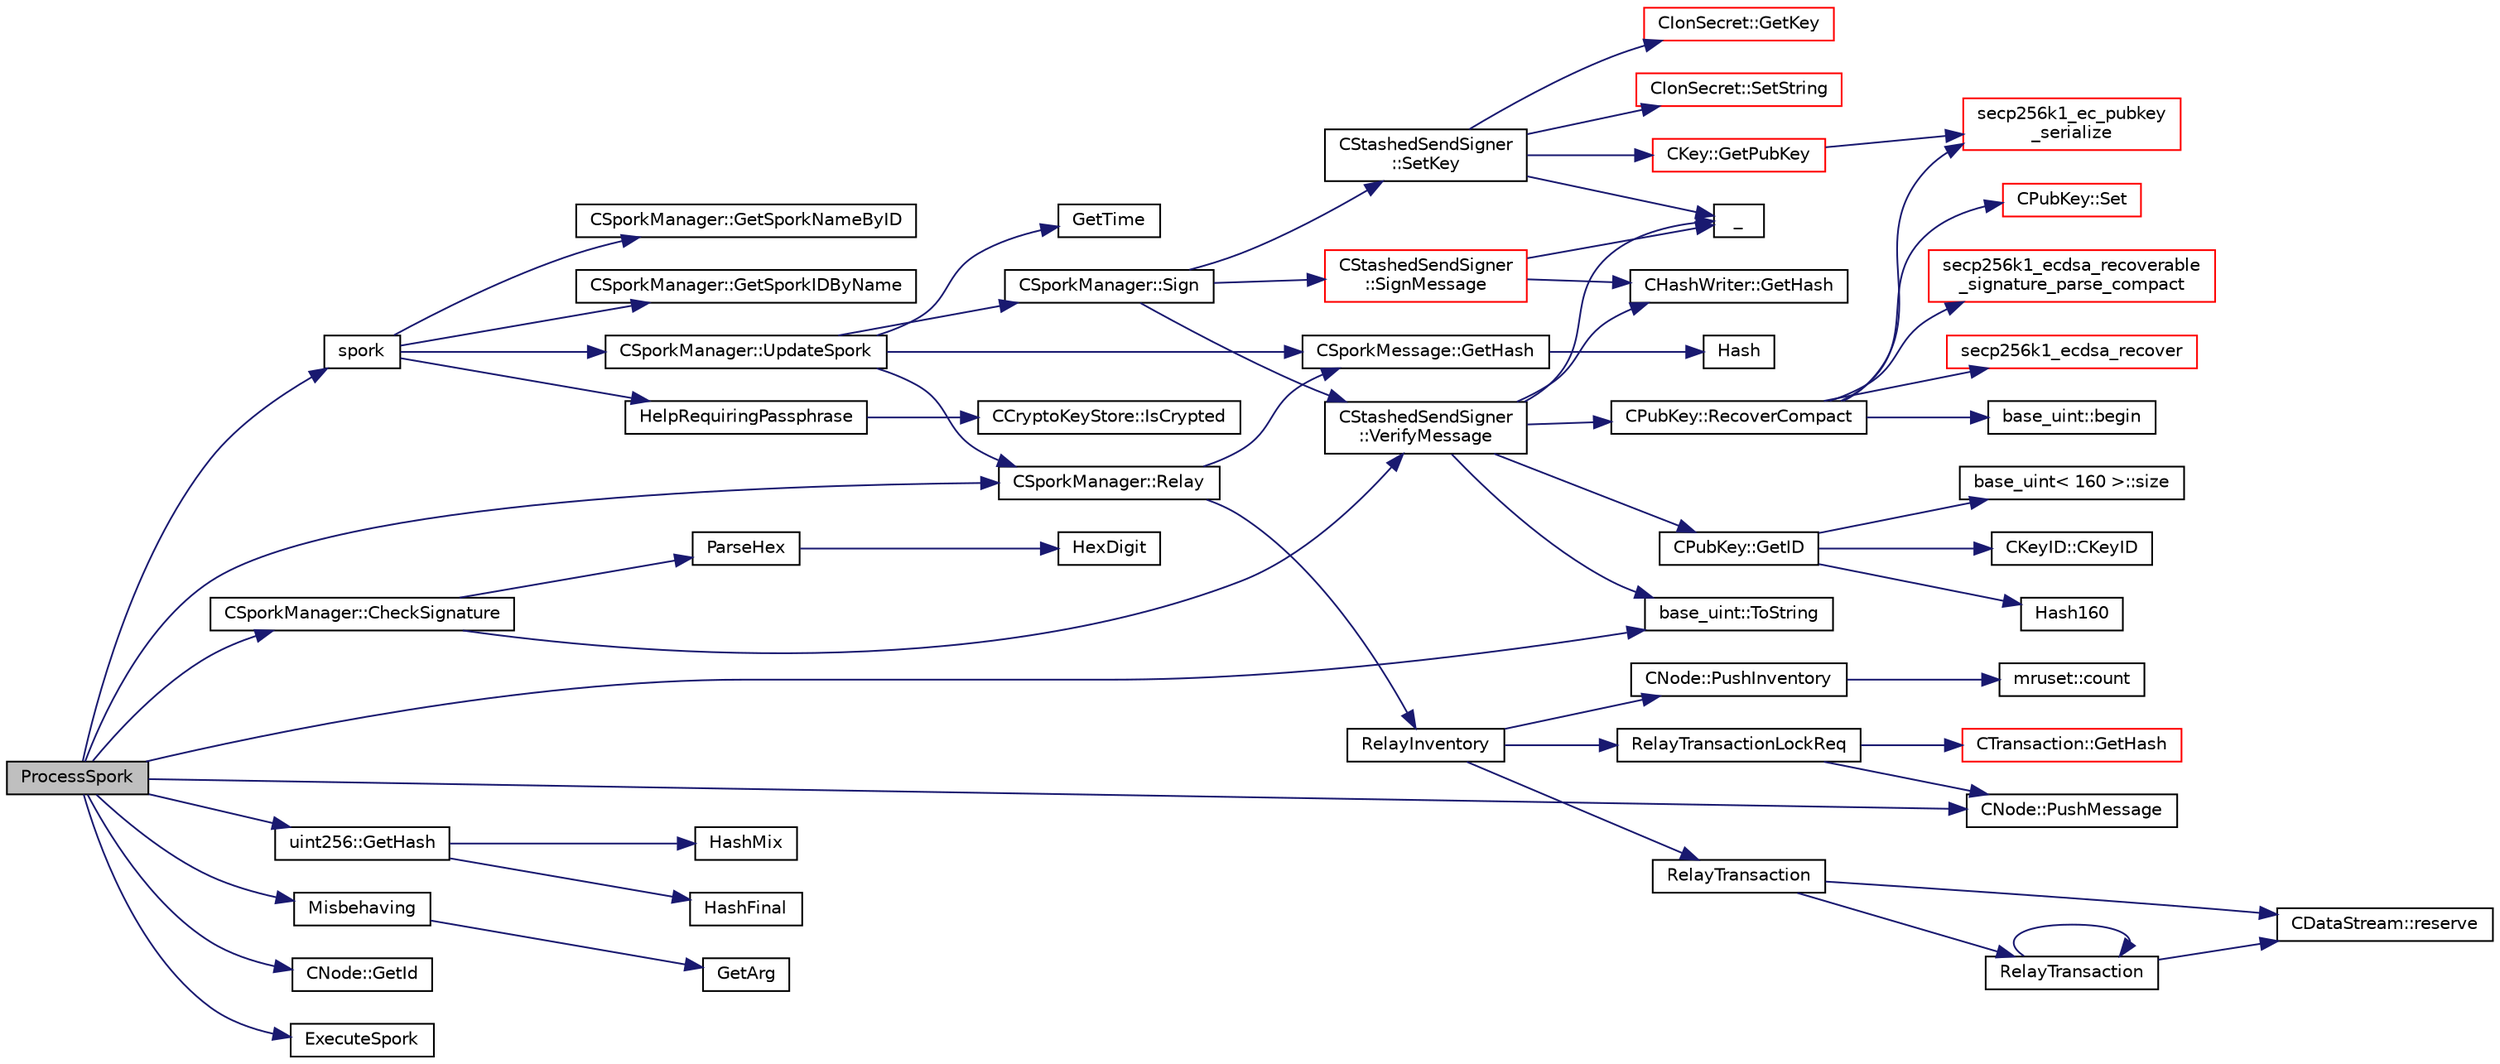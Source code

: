 digraph "ProcessSpork"
{
  edge [fontname="Helvetica",fontsize="10",labelfontname="Helvetica",labelfontsize="10"];
  node [fontname="Helvetica",fontsize="10",shape=record];
  rankdir="LR";
  Node105 [label="ProcessSpork",height=0.2,width=0.4,color="black", fillcolor="grey75", style="filled", fontcolor="black"];
  Node105 -> Node106 [color="midnightblue",fontsize="10",style="solid",fontname="Helvetica"];
  Node106 [label="spork",height=0.2,width=0.4,color="black", fillcolor="white", style="filled",URL="$db/d48/rpcmisc_8cpp.html#a8dcc7f3e5749bbd1dad163b85d0abdcb"];
  Node106 -> Node107 [color="midnightblue",fontsize="10",style="solid",fontname="Helvetica"];
  Node107 [label="CSporkManager::GetSporkNameByID",height=0.2,width=0.4,color="black", fillcolor="white", style="filled",URL="$d2/d5e/class_c_spork_manager.html#a1a2960fa69bc49f5e4d36db583d4a840"];
  Node106 -> Node108 [color="midnightblue",fontsize="10",style="solid",fontname="Helvetica"];
  Node108 [label="CSporkManager::GetSporkIDByName",height=0.2,width=0.4,color="black", fillcolor="white", style="filled",URL="$d2/d5e/class_c_spork_manager.html#ae72689cf7a2e87ef57f8f7e875a5c21d"];
  Node106 -> Node109 [color="midnightblue",fontsize="10",style="solid",fontname="Helvetica"];
  Node109 [label="CSporkManager::UpdateSpork",height=0.2,width=0.4,color="black", fillcolor="white", style="filled",URL="$d2/d5e/class_c_spork_manager.html#a51293c5c9db22f4435f044b4ccb65028"];
  Node109 -> Node110 [color="midnightblue",fontsize="10",style="solid",fontname="Helvetica"];
  Node110 [label="GetTime",height=0.2,width=0.4,color="black", fillcolor="white", style="filled",URL="$df/d2d/util_8cpp.html#a46fac5fba8ba905b5f9acb364f5d8c6f"];
  Node109 -> Node111 [color="midnightblue",fontsize="10",style="solid",fontname="Helvetica"];
  Node111 [label="CSporkManager::Sign",height=0.2,width=0.4,color="black", fillcolor="white", style="filled",URL="$d2/d5e/class_c_spork_manager.html#adf1b5d40f378c4bd3a5ea31905b11f30"];
  Node111 -> Node112 [color="midnightblue",fontsize="10",style="solid",fontname="Helvetica"];
  Node112 [label="CStashedSendSigner\l::SetKey",height=0.2,width=0.4,color="black", fillcolor="white", style="filled",URL="$da/d0a/class_c_stashed_send_signer.html#a706eb86a74431f151080cb9e466fe6ce",tooltip="Set the private/public key values, returns true if successful. "];
  Node112 -> Node113 [color="midnightblue",fontsize="10",style="solid",fontname="Helvetica"];
  Node113 [label="CIonSecret::SetString",height=0.2,width=0.4,color="red", fillcolor="white", style="filled",URL="$d3/d88/class_c_ion_secret.html#a0b279b6a41b2992fae7d3f70f7977f1c"];
  Node112 -> Node123 [color="midnightblue",fontsize="10",style="solid",fontname="Helvetica"];
  Node123 [label="_",height=0.2,width=0.4,color="black", fillcolor="white", style="filled",URL="$d9/d6d/ui__interface_8h.html#aad133bb6103b53cebf03fd01e2f11ba1",tooltip="Translation function: Call Translate signal on UI interface, which returns a boost::optional result..."];
  Node112 -> Node124 [color="midnightblue",fontsize="10",style="solid",fontname="Helvetica"];
  Node124 [label="CIonSecret::GetKey",height=0.2,width=0.4,color="red", fillcolor="white", style="filled",URL="$d3/d88/class_c_ion_secret.html#a5220650629f8d852bd6cffeec00df235"];
  Node112 -> Node131 [color="midnightblue",fontsize="10",style="solid",fontname="Helvetica"];
  Node131 [label="CKey::GetPubKey",height=0.2,width=0.4,color="red", fillcolor="white", style="filled",URL="$d2/d63/class_c_key.html#aa1085c59603a62db6ec776300f250337"];
  Node131 -> Node141 [color="midnightblue",fontsize="10",style="solid",fontname="Helvetica"];
  Node141 [label="secp256k1_ec_pubkey\l_serialize",height=0.2,width=0.4,color="red", fillcolor="white", style="filled",URL="$d7/dd3/secp256k1_8h.html#a34977bf00322e510e881160c421836d7",tooltip="Serialize a pubkey object into a serialized byte sequence. "];
  Node111 -> Node152 [color="midnightblue",fontsize="10",style="solid",fontname="Helvetica"];
  Node152 [label="CStashedSendSigner\l::SignMessage",height=0.2,width=0.4,color="red", fillcolor="white", style="filled",URL="$da/d0a/class_c_stashed_send_signer.html#a3a9275044c94eabef7ed9c2fdf35d2f6",tooltip="Sign the message, returns true if successful. "];
  Node152 -> Node161 [color="midnightblue",fontsize="10",style="solid",fontname="Helvetica"];
  Node161 [label="CHashWriter::GetHash",height=0.2,width=0.4,color="black", fillcolor="white", style="filled",URL="$d2/def/class_c_hash_writer.html#ae94a937211502eabf19477630090093a"];
  Node152 -> Node123 [color="midnightblue",fontsize="10",style="solid",fontname="Helvetica"];
  Node111 -> Node162 [color="midnightblue",fontsize="10",style="solid",fontname="Helvetica"];
  Node162 [label="CStashedSendSigner\l::VerifyMessage",height=0.2,width=0.4,color="black", fillcolor="white", style="filled",URL="$da/d0a/class_c_stashed_send_signer.html#a917e4eb567f2005a73ef59bafcf46bd4",tooltip="Verify the message, returns true if succcessful. "];
  Node162 -> Node163 [color="midnightblue",fontsize="10",style="solid",fontname="Helvetica"];
  Node163 [label="CPubKey::RecoverCompact",height=0.2,width=0.4,color="black", fillcolor="white", style="filled",URL="$da/d4e/class_c_pub_key.html#a169505e735a02db385486b0affeb565c"];
  Node163 -> Node164 [color="midnightblue",fontsize="10",style="solid",fontname="Helvetica"];
  Node164 [label="secp256k1_ecdsa_recoverable\l_signature_parse_compact",height=0.2,width=0.4,color="red", fillcolor="white", style="filled",URL="$d9/d84/secp256k1__recovery_8h.html#a6699b45dc75be70f028ac7d8ffaba46e",tooltip="Parse a compact ECDSA signature (64 bytes + recovery id). "];
  Node163 -> Node165 [color="midnightblue",fontsize="10",style="solid",fontname="Helvetica"];
  Node165 [label="secp256k1_ecdsa_recover",height=0.2,width=0.4,color="red", fillcolor="white", style="filled",URL="$d9/d84/secp256k1__recovery_8h.html#a7e156c6f4be24b07f4a563210dcb1a2e",tooltip="Recover an ECDSA public key from a signature. "];
  Node163 -> Node158 [color="midnightblue",fontsize="10",style="solid",fontname="Helvetica"];
  Node158 [label="base_uint::begin",height=0.2,width=0.4,color="black", fillcolor="white", style="filled",URL="$da/df7/classbase__uint.html#aaa32054bf4e8fbb31d54a75f6065174d"];
  Node163 -> Node141 [color="midnightblue",fontsize="10",style="solid",fontname="Helvetica"];
  Node163 -> Node182 [color="midnightblue",fontsize="10",style="solid",fontname="Helvetica"];
  Node182 [label="CPubKey::Set",height=0.2,width=0.4,color="red", fillcolor="white", style="filled",URL="$da/d4e/class_c_pub_key.html#af59bc1d3be119c1f8b49d3c1e2c0797b"];
  Node162 -> Node161 [color="midnightblue",fontsize="10",style="solid",fontname="Helvetica"];
  Node162 -> Node123 [color="midnightblue",fontsize="10",style="solid",fontname="Helvetica"];
  Node162 -> Node183 [color="midnightblue",fontsize="10",style="solid",fontname="Helvetica"];
  Node183 [label="CPubKey::GetID",height=0.2,width=0.4,color="black", fillcolor="white", style="filled",URL="$da/d4e/class_c_pub_key.html#a2675f7e6f72eff68e7a5227289feb021"];
  Node183 -> Node184 [color="midnightblue",fontsize="10",style="solid",fontname="Helvetica"];
  Node184 [label="CKeyID::CKeyID",height=0.2,width=0.4,color="black", fillcolor="white", style="filled",URL="$dd/d88/class_c_key_i_d.html#a01dbd3c37820a2ffe89d106c6a7cf53d"];
  Node183 -> Node185 [color="midnightblue",fontsize="10",style="solid",fontname="Helvetica"];
  Node185 [label="Hash160",height=0.2,width=0.4,color="black", fillcolor="white", style="filled",URL="$db/dfb/hash_8h.html#a4490f70ddae16e9e48460a0416a48a6b"];
  Node183 -> Node151 [color="midnightblue",fontsize="10",style="solid",fontname="Helvetica"];
  Node151 [label="base_uint\< 160 \>::size",height=0.2,width=0.4,color="black", fillcolor="white", style="filled",URL="$da/df7/classbase__uint.html#a1f49b034e686269601ea89b0319b8004"];
  Node162 -> Node186 [color="midnightblue",fontsize="10",style="solid",fontname="Helvetica"];
  Node186 [label="base_uint::ToString",height=0.2,width=0.4,color="black", fillcolor="white", style="filled",URL="$da/df7/classbase__uint.html#acccba4d9d51a0c36261718ca0cbb293b"];
  Node109 -> Node187 [color="midnightblue",fontsize="10",style="solid",fontname="Helvetica"];
  Node187 [label="CSporkManager::Relay",height=0.2,width=0.4,color="black", fillcolor="white", style="filled",URL="$d2/d5e/class_c_spork_manager.html#ae8651894670c02ecb5f99806376d5af2"];
  Node187 -> Node188 [color="midnightblue",fontsize="10",style="solid",fontname="Helvetica"];
  Node188 [label="CSporkMessage::GetHash",height=0.2,width=0.4,color="black", fillcolor="white", style="filled",URL="$de/d81/class_c_spork_message.html#aa71d5976465a8edb3f11901b14b9df65"];
  Node188 -> Node117 [color="midnightblue",fontsize="10",style="solid",fontname="Helvetica"];
  Node117 [label="Hash",height=0.2,width=0.4,color="black", fillcolor="white", style="filled",URL="$db/dfb/hash_8h.html#ab3f6c437460137530d86e09c2c102e99"];
  Node187 -> Node189 [color="midnightblue",fontsize="10",style="solid",fontname="Helvetica"];
  Node189 [label="RelayInventory",height=0.2,width=0.4,color="black", fillcolor="white", style="filled",URL="$d7/d97/net_8h.html#a8efddffaa3931e6bafecaac5e0605d1b"];
  Node189 -> Node190 [color="midnightblue",fontsize="10",style="solid",fontname="Helvetica"];
  Node190 [label="CNode::PushInventory",height=0.2,width=0.4,color="black", fillcolor="white", style="filled",URL="$d1/d64/class_c_node.html#a7cef2333aa8776127a7e7fcab659eb6a"];
  Node190 -> Node191 [color="midnightblue",fontsize="10",style="solid",fontname="Helvetica"];
  Node191 [label="mruset::count",height=0.2,width=0.4,color="black", fillcolor="white", style="filled",URL="$d6/d19/classmruset.html#aff65b732aed809fb84542e1136321a24"];
  Node189 -> Node192 [color="midnightblue",fontsize="10",style="solid",fontname="Helvetica"];
  Node192 [label="RelayTransaction",height=0.2,width=0.4,color="black", fillcolor="white", style="filled",URL="$d7/d97/net_8h.html#abe329205a15b55df86608f5f1964bdb1"];
  Node192 -> Node193 [color="midnightblue",fontsize="10",style="solid",fontname="Helvetica"];
  Node193 [label="CDataStream::reserve",height=0.2,width=0.4,color="black", fillcolor="white", style="filled",URL="$d5/d41/class_c_data_stream.html#a5542e71bd7af2ab7cd7be0f381d39cb5"];
  Node192 -> Node194 [color="midnightblue",fontsize="10",style="solid",fontname="Helvetica"];
  Node194 [label="RelayTransaction",height=0.2,width=0.4,color="black", fillcolor="white", style="filled",URL="$dd/d84/net_8cpp.html#abe329205a15b55df86608f5f1964bdb1"];
  Node194 -> Node193 [color="midnightblue",fontsize="10",style="solid",fontname="Helvetica"];
  Node194 -> Node194 [color="midnightblue",fontsize="10",style="solid",fontname="Helvetica"];
  Node189 -> Node195 [color="midnightblue",fontsize="10",style="solid",fontname="Helvetica"];
  Node195 [label="RelayTransactionLockReq",height=0.2,width=0.4,color="black", fillcolor="white", style="filled",URL="$d7/d97/net_8h.html#a83d330c7d36395aa1a22d4aebddaf499"];
  Node195 -> Node196 [color="midnightblue",fontsize="10",style="solid",fontname="Helvetica"];
  Node196 [label="CTransaction::GetHash",height=0.2,width=0.4,color="red", fillcolor="white", style="filled",URL="$df/d43/class_c_transaction.html#a0b46d80e82ca324e82c2ce3fc1492bfa"];
  Node195 -> Node198 [color="midnightblue",fontsize="10",style="solid",fontname="Helvetica"];
  Node198 [label="CNode::PushMessage",height=0.2,width=0.4,color="black", fillcolor="white", style="filled",URL="$d1/d64/class_c_node.html#a204fda3d33404cb37698c085b1583ab2"];
  Node109 -> Node188 [color="midnightblue",fontsize="10",style="solid",fontname="Helvetica"];
  Node106 -> Node199 [color="midnightblue",fontsize="10",style="solid",fontname="Helvetica"];
  Node199 [label="HelpRequiringPassphrase",height=0.2,width=0.4,color="black", fillcolor="white", style="filled",URL="$d3/da2/rpcserver_8h.html#abcfbb0ad9335791f2832c01209b8f12d"];
  Node199 -> Node200 [color="midnightblue",fontsize="10",style="solid",fontname="Helvetica"];
  Node200 [label="CCryptoKeyStore::IsCrypted",height=0.2,width=0.4,color="black", fillcolor="white", style="filled",URL="$db/dad/class_c_crypto_key_store.html#acc8fed44366c98fb481333ca6e867088"];
  Node105 -> Node201 [color="midnightblue",fontsize="10",style="solid",fontname="Helvetica"];
  Node201 [label="uint256::GetHash",height=0.2,width=0.4,color="black", fillcolor="white", style="filled",URL="$d2/d86/classuint256.html#a6dfa79998c7cb7def7a6c7c0a6915c58"];
  Node201 -> Node202 [color="midnightblue",fontsize="10",style="solid",fontname="Helvetica"];
  Node202 [label="HashMix",height=0.2,width=0.4,color="black", fillcolor="white", style="filled",URL="$db/d69/uint256_8cpp.html#ada85ad950dccb83783b00377e8e80345"];
  Node201 -> Node203 [color="midnightblue",fontsize="10",style="solid",fontname="Helvetica"];
  Node203 [label="HashFinal",height=0.2,width=0.4,color="black", fillcolor="white", style="filled",URL="$db/d69/uint256_8cpp.html#a4748a0be192d5c847de43d05ad4bea64"];
  Node105 -> Node186 [color="midnightblue",fontsize="10",style="solid",fontname="Helvetica"];
  Node105 -> Node204 [color="midnightblue",fontsize="10",style="solid",fontname="Helvetica"];
  Node204 [label="CSporkManager::CheckSignature",height=0.2,width=0.4,color="black", fillcolor="white", style="filled",URL="$d2/d5e/class_c_spork_manager.html#a697d8c0ce5c422ea125eee96687aa7b3"];
  Node204 -> Node205 [color="midnightblue",fontsize="10",style="solid",fontname="Helvetica"];
  Node205 [label="ParseHex",height=0.2,width=0.4,color="black", fillcolor="white", style="filled",URL="$df/d2d/util_8cpp.html#abea395175fbc4a788ed0f0a41710b8a7"];
  Node205 -> Node206 [color="midnightblue",fontsize="10",style="solid",fontname="Helvetica"];
  Node206 [label="HexDigit",height=0.2,width=0.4,color="black", fillcolor="white", style="filled",URL="$df/d2d/util_8cpp.html#aa59e8a8c5a39cb5041f93bb95dd02119"];
  Node204 -> Node162 [color="midnightblue",fontsize="10",style="solid",fontname="Helvetica"];
  Node105 -> Node207 [color="midnightblue",fontsize="10",style="solid",fontname="Helvetica"];
  Node207 [label="Misbehaving",height=0.2,width=0.4,color="black", fillcolor="white", style="filled",URL="$df/d0a/main_8cpp.html#a387fdffa0ff52dde6b7d1c2991a9bdac",tooltip="Increase a node&#39;s misbehavior score. "];
  Node207 -> Node208 [color="midnightblue",fontsize="10",style="solid",fontname="Helvetica"];
  Node208 [label="GetArg",height=0.2,width=0.4,color="black", fillcolor="white", style="filled",URL="$df/d2d/util_8cpp.html#a24f685720bf40370e5bd2a192ad50cd8",tooltip="Return string argument or default value. "];
  Node105 -> Node209 [color="midnightblue",fontsize="10",style="solid",fontname="Helvetica"];
  Node209 [label="CNode::GetId",height=0.2,width=0.4,color="black", fillcolor="white", style="filled",URL="$d1/d64/class_c_node.html#a157903f7830c0dfbf6a93852066f0b8f"];
  Node105 -> Node187 [color="midnightblue",fontsize="10",style="solid",fontname="Helvetica"];
  Node105 -> Node210 [color="midnightblue",fontsize="10",style="solid",fontname="Helvetica"];
  Node210 [label="ExecuteSpork",height=0.2,width=0.4,color="black", fillcolor="white", style="filled",URL="$df/d0d/spork_8cpp.html#aa6bf94bc9d68d2931ea6cbf013e52f5a"];
  Node105 -> Node198 [color="midnightblue",fontsize="10",style="solid",fontname="Helvetica"];
}
